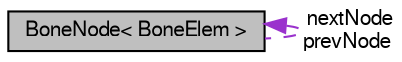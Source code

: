 digraph "BoneNode&lt; BoneElem &gt;"
{
 // LATEX_PDF_SIZE
  bgcolor="transparent";
  edge [fontname="FreeSans",fontsize="10",labelfontname="FreeSans",labelfontsize="10"];
  node [fontname="FreeSans",fontsize="10",shape=record];
  Node1 [label="BoneNode\< BoneElem \>",height=0.2,width=0.4,color="black", fillcolor="grey75", style="filled", fontcolor="black",tooltip="La classe BoneNode represente un noeud de la liste chainee."];
  Node1 -> Node1 [dir="back",color="darkorchid3",fontsize="10",style="dashed",label=" nextNode\nprevNode" ,fontname="FreeSans"];
}
